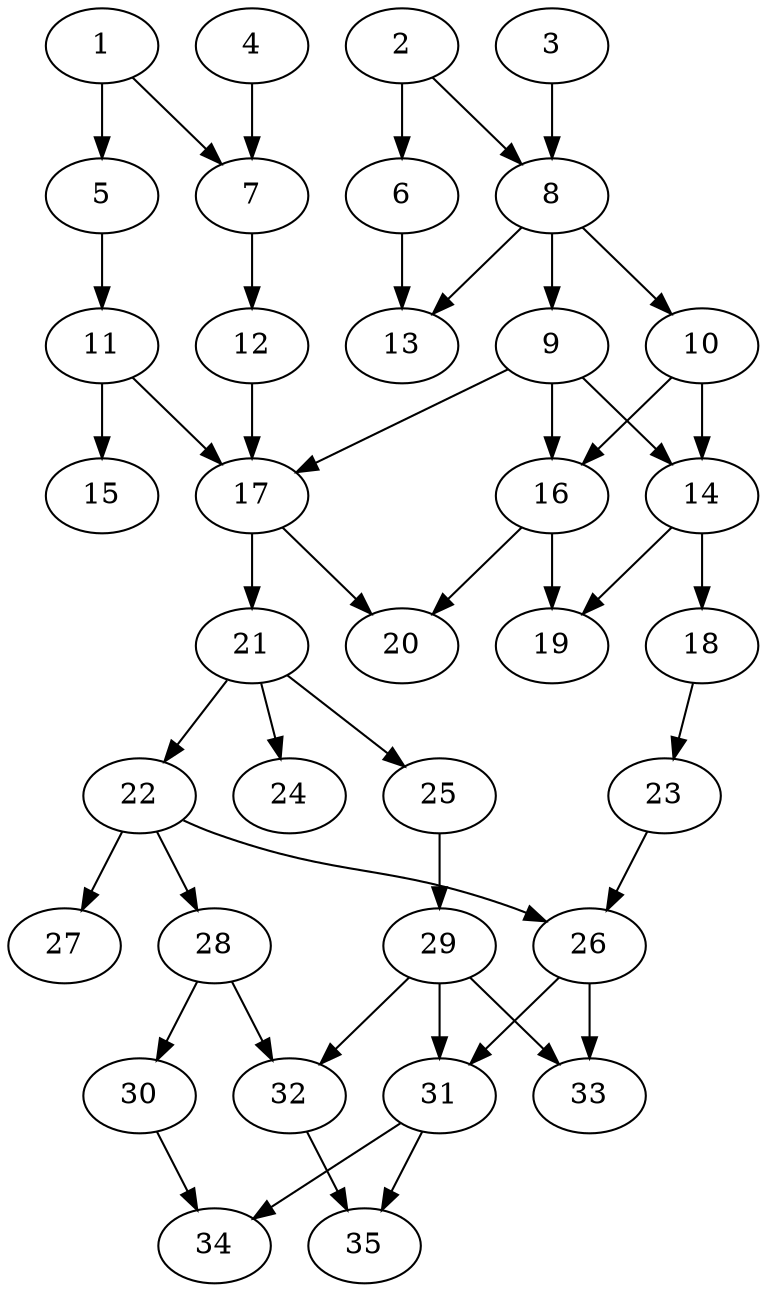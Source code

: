 // DAG automatically generated by daggen at Thu Oct  3 14:05:38 2019
// ./daggen --dot -n 35 --ccr 0.3 --fat 0.5 --regular 0.9 --density 0.5 --mindata 5242880 --maxdata 52428800 
digraph G {
  1 [size="155258880", alpha="0.02", expect_size="46577664"] 
  1 -> 5 [size ="46577664"]
  1 -> 7 [size ="46577664"]
  2 [size="43840853", alpha="0.01", expect_size="13152256"] 
  2 -> 6 [size ="13152256"]
  2 -> 8 [size ="13152256"]
  3 [size="77407573", alpha="0.15", expect_size="23222272"] 
  3 -> 8 [size ="23222272"]
  4 [size="105748480", alpha="0.06", expect_size="31724544"] 
  4 -> 7 [size ="31724544"]
  5 [size="93040640", alpha="0.09", expect_size="27912192"] 
  5 -> 11 [size ="27912192"]
  6 [size="148712107", alpha="0.07", expect_size="44613632"] 
  6 -> 13 [size ="44613632"]
  7 [size="132403200", alpha="0.18", expect_size="39720960"] 
  7 -> 12 [size ="39720960"]
  8 [size="95685973", alpha="0.05", expect_size="28705792"] 
  8 -> 9 [size ="28705792"]
  8 -> 10 [size ="28705792"]
  8 -> 13 [size ="28705792"]
  9 [size="49585493", alpha="0.05", expect_size="14875648"] 
  9 -> 14 [size ="14875648"]
  9 -> 16 [size ="14875648"]
  9 -> 17 [size ="14875648"]
  10 [size="67324587", alpha="0.09", expect_size="20197376"] 
  10 -> 14 [size ="20197376"]
  10 -> 16 [size ="20197376"]
  11 [size="137263787", alpha="0.00", expect_size="41179136"] 
  11 -> 15 [size ="41179136"]
  11 -> 17 [size ="41179136"]
  12 [size="151599787", alpha="0.10", expect_size="45479936"] 
  12 -> 17 [size ="45479936"]
  13 [size="162563413", alpha="0.16", expect_size="48769024"] 
  14 [size="122903893", alpha="0.09", expect_size="36871168"] 
  14 -> 18 [size ="36871168"]
  14 -> 19 [size ="36871168"]
  15 [size="168710827", alpha="0.11", expect_size="50613248"] 
  16 [size="80698027", alpha="0.04", expect_size="24209408"] 
  16 -> 19 [size ="24209408"]
  16 -> 20 [size ="24209408"]
  17 [size="139537067", alpha="0.16", expect_size="41861120"] 
  17 -> 20 [size ="41861120"]
  17 -> 21 [size ="41861120"]
  18 [size="122337280", alpha="0.17", expect_size="36701184"] 
  18 -> 23 [size ="36701184"]
  19 [size="159535787", alpha="0.19", expect_size="47860736"] 
  20 [size="43953493", alpha="0.05", expect_size="13186048"] 
  21 [size="118108160", alpha="0.09", expect_size="35432448"] 
  21 -> 22 [size ="35432448"]
  21 -> 24 [size ="35432448"]
  21 -> 25 [size ="35432448"]
  22 [size="118521173", alpha="0.15", expect_size="35556352"] 
  22 -> 26 [size ="35556352"]
  22 -> 27 [size ="35556352"]
  22 -> 28 [size ="35556352"]
  23 [size="40642560", alpha="0.10", expect_size="12192768"] 
  23 -> 26 [size ="12192768"]
  24 [size="169673387", alpha="0.15", expect_size="50902016"] 
  25 [size="85917013", alpha="0.11", expect_size="25775104"] 
  25 -> 29 [size ="25775104"]
  26 [size="170994347", alpha="0.02", expect_size="51298304"] 
  26 -> 31 [size ="51298304"]
  26 -> 33 [size ="51298304"]
  27 [size="46138027", alpha="0.09", expect_size="13841408"] 
  28 [size="170277547", alpha="0.05", expect_size="51083264"] 
  28 -> 30 [size ="51083264"]
  28 -> 32 [size ="51083264"]
  29 [size="144626347", alpha="0.06", expect_size="43387904"] 
  29 -> 31 [size ="43387904"]
  29 -> 32 [size ="43387904"]
  29 -> 33 [size ="43387904"]
  30 [size="140076373", alpha="0.13", expect_size="42022912"] 
  30 -> 34 [size ="42022912"]
  31 [size="24367787", alpha="0.15", expect_size="7310336"] 
  31 -> 34 [size ="7310336"]
  31 -> 35 [size ="7310336"]
  32 [size="92569600", alpha="0.14", expect_size="27770880"] 
  32 -> 35 [size ="27770880"]
  33 [size="56477013", alpha="0.12", expect_size="16943104"] 
  34 [size="133307733", alpha="0.03", expect_size="39992320"] 
  35 [size="96764587", alpha="0.13", expect_size="29029376"] 
}
